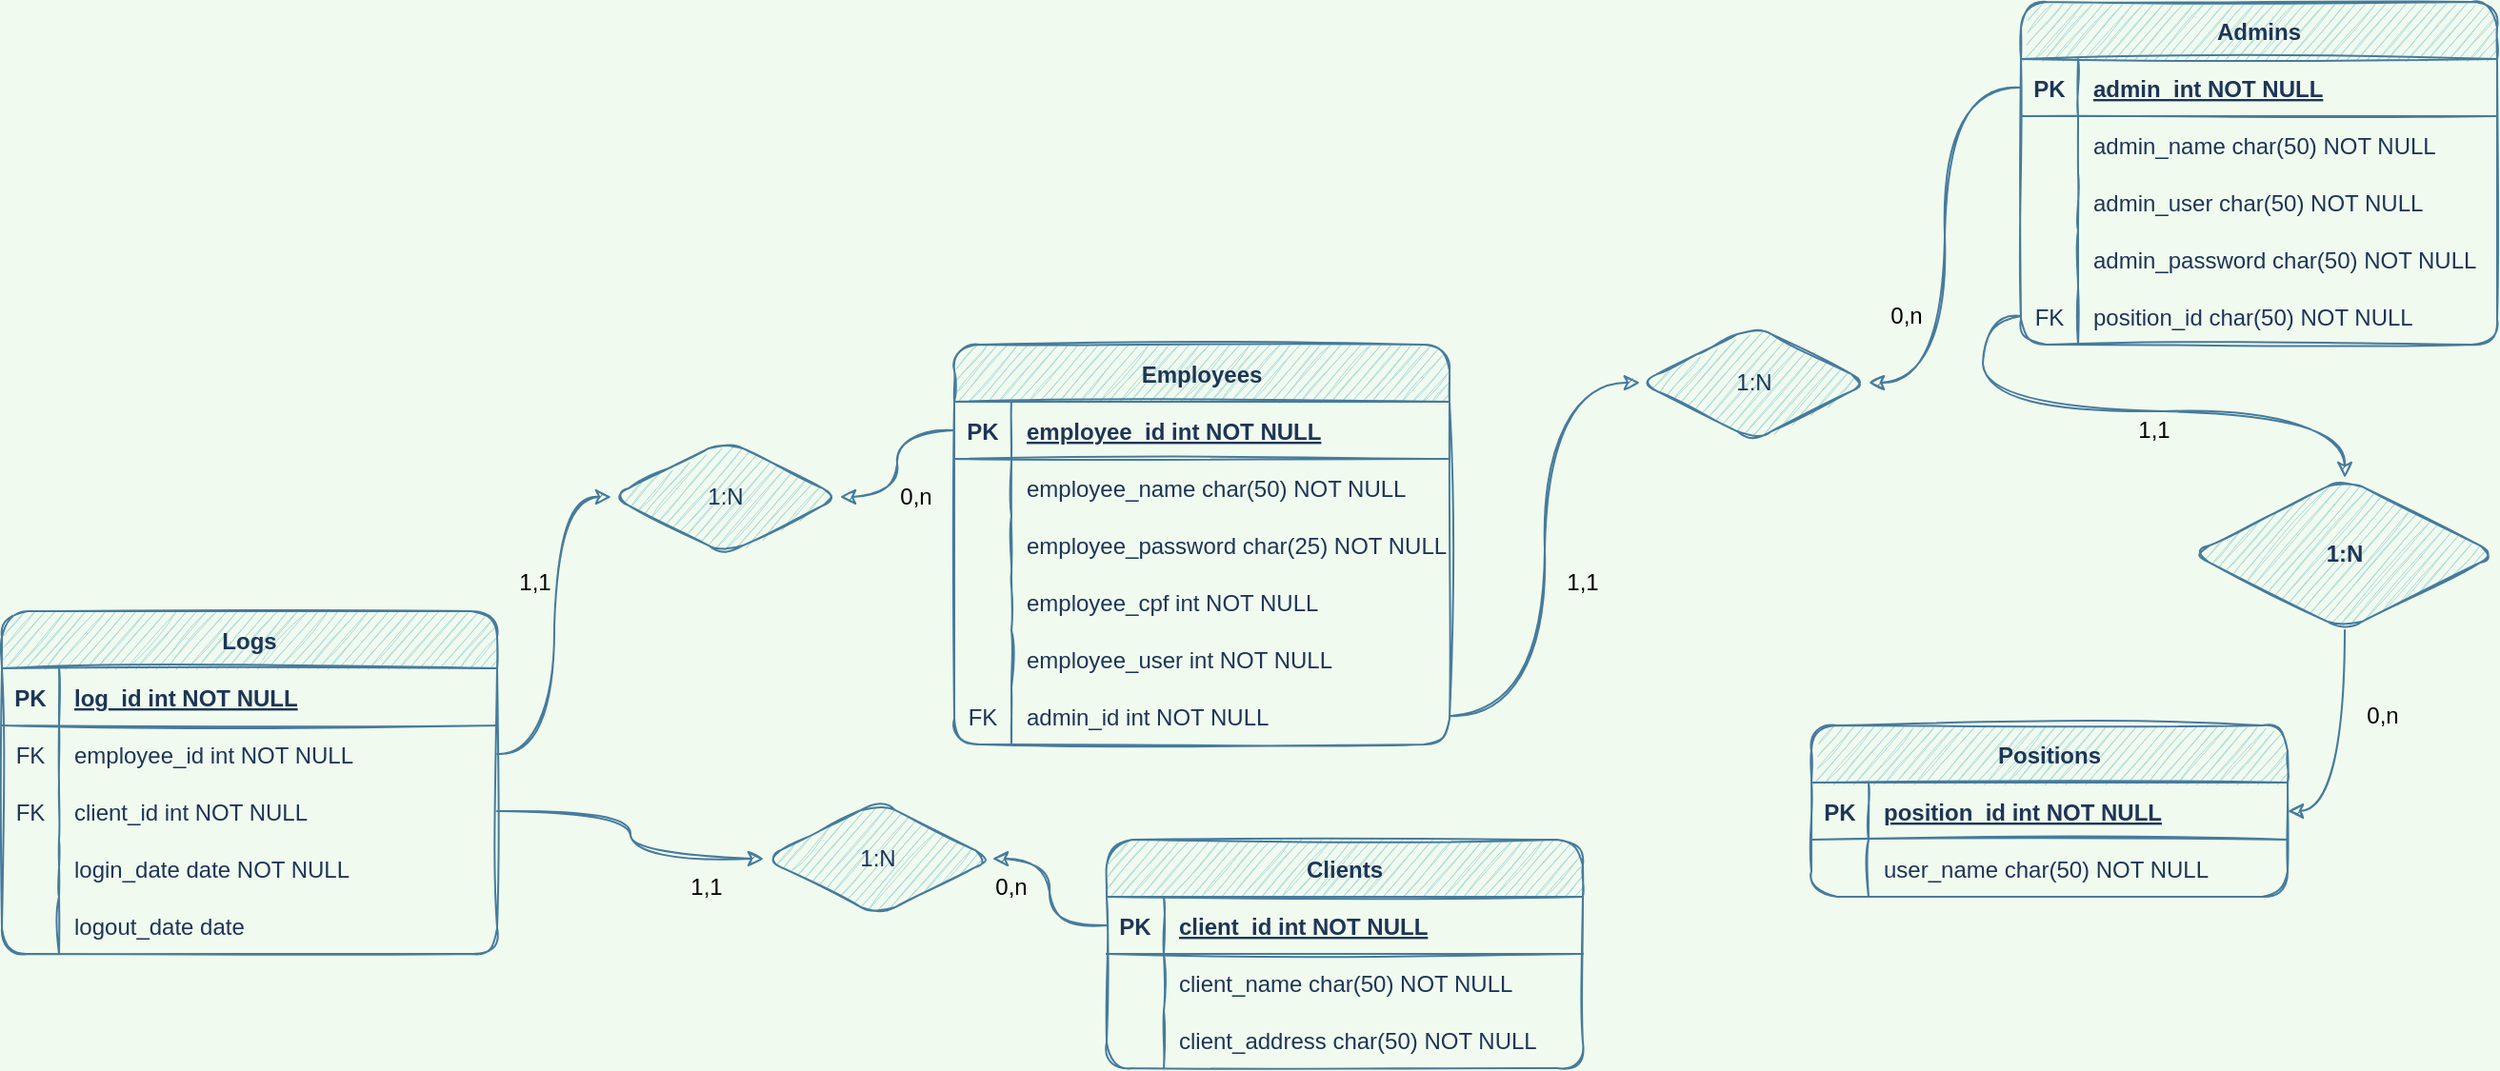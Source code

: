 <mxfile version="16.6.7" type="device"><diagram id="R2lEEEUBdFMjLlhIrx00" name="Page-1"><mxGraphModel dx="2272" dy="652" grid="1" gridSize="10" guides="1" tooltips="1" connect="1" arrows="1" fold="1" page="1" pageScale="1" pageWidth="850" pageHeight="1100" background="#F1FAEE" math="0" shadow="0" extFonts="Permanent Marker^https://fonts.googleapis.com/css?family=Permanent+Marker"><root><mxCell id="0"/><mxCell id="1" parent="0"/><mxCell id="CRIsoeaPm788Cyf2TmOQ-90" value="" style="edgeStyle=orthogonalEdgeStyle;rounded=1;sketch=1;jumpStyle=none;orthogonalLoop=1;jettySize=auto;html=1;endSize=6;targetPerimeterSpacing=0;strokeColor=#457B9D;exitX=0;exitY=0.5;exitDx=0;exitDy=0;curved=1;fontColor=#1D3557;labelBackgroundColor=#F1FAEE;" parent="1" source="CRIsoeaPm788Cyf2TmOQ-65" target="CRIsoeaPm788Cyf2TmOQ-89" edge="1"><mxGeometry relative="1" as="geometry"/></mxCell><mxCell id="C-vyLk0tnHw3VtMMgP7b-2" value="Admins" style="shape=table;startSize=30;container=1;collapsible=1;childLayout=tableLayout;fixedRows=1;rowLines=0;fontStyle=1;align=center;resizeLast=1;rounded=1;sketch=1;fillColor=#A8DADC;strokeColor=#457B9D;fontColor=#1D3557;" parent="1" vertex="1"><mxGeometry x="410" y="220" width="250" height="180" as="geometry"/></mxCell><mxCell id="C-vyLk0tnHw3VtMMgP7b-3" value="" style="shape=partialRectangle;collapsible=0;dropTarget=0;pointerEvents=0;fillColor=none;points=[[0,0.5],[1,0.5]];portConstraint=eastwest;top=0;left=0;right=0;bottom=1;rounded=1;sketch=1;strokeColor=#457B9D;fontColor=#1D3557;" parent="C-vyLk0tnHw3VtMMgP7b-2" vertex="1"><mxGeometry y="30" width="250" height="30" as="geometry"/></mxCell><mxCell id="C-vyLk0tnHw3VtMMgP7b-4" value="PK" style="shape=partialRectangle;overflow=hidden;connectable=0;fillColor=none;top=0;left=0;bottom=0;right=0;fontStyle=1;rounded=1;sketch=1;strokeColor=#457B9D;fontColor=#1D3557;" parent="C-vyLk0tnHw3VtMMgP7b-3" vertex="1"><mxGeometry width="30" height="30" as="geometry"><mxRectangle width="30" height="30" as="alternateBounds"/></mxGeometry></mxCell><mxCell id="C-vyLk0tnHw3VtMMgP7b-5" value="admin_int NOT NULL " style="shape=partialRectangle;overflow=hidden;connectable=0;fillColor=none;top=0;left=0;bottom=0;right=0;align=left;spacingLeft=6;fontStyle=5;rounded=1;sketch=1;strokeColor=#457B9D;fontColor=#1D3557;" parent="C-vyLk0tnHw3VtMMgP7b-3" vertex="1"><mxGeometry x="30" width="220" height="30" as="geometry"><mxRectangle width="220" height="30" as="alternateBounds"/></mxGeometry></mxCell><mxCell id="C-vyLk0tnHw3VtMMgP7b-6" value="" style="shape=partialRectangle;collapsible=0;dropTarget=0;pointerEvents=0;fillColor=none;points=[[0,0.5],[1,0.5]];portConstraint=eastwest;top=0;left=0;right=0;bottom=0;rounded=1;sketch=1;strokeColor=#457B9D;fontColor=#1D3557;" parent="C-vyLk0tnHw3VtMMgP7b-2" vertex="1"><mxGeometry y="60" width="250" height="30" as="geometry"/></mxCell><mxCell id="C-vyLk0tnHw3VtMMgP7b-7" value="" style="shape=partialRectangle;overflow=hidden;connectable=0;fillColor=none;top=0;left=0;bottom=0;right=0;rounded=1;sketch=1;strokeColor=#457B9D;fontColor=#1D3557;" parent="C-vyLk0tnHw3VtMMgP7b-6" vertex="1"><mxGeometry width="30" height="30" as="geometry"><mxRectangle width="30" height="30" as="alternateBounds"/></mxGeometry></mxCell><mxCell id="C-vyLk0tnHw3VtMMgP7b-8" value="admin_name char(50) NOT NULL" style="shape=partialRectangle;overflow=hidden;connectable=0;fillColor=none;top=0;left=0;bottom=0;right=0;align=left;spacingLeft=6;rounded=1;sketch=1;strokeColor=#457B9D;fontColor=#1D3557;" parent="C-vyLk0tnHw3VtMMgP7b-6" vertex="1"><mxGeometry x="30" width="220" height="30" as="geometry"><mxRectangle width="220" height="30" as="alternateBounds"/></mxGeometry></mxCell><mxCell id="CRIsoeaPm788Cyf2TmOQ-95" value="" style="shape=partialRectangle;collapsible=0;dropTarget=0;pointerEvents=0;fillColor=none;points=[[0,0.5],[1,0.5]];portConstraint=eastwest;top=0;left=0;right=0;bottom=0;rounded=1;sketch=1;strokeColor=#457B9D;fontColor=#1D3557;" parent="C-vyLk0tnHw3VtMMgP7b-2" vertex="1"><mxGeometry y="90" width="250" height="30" as="geometry"/></mxCell><mxCell id="CRIsoeaPm788Cyf2TmOQ-96" value="" style="shape=partialRectangle;overflow=hidden;connectable=0;fillColor=none;top=0;left=0;bottom=0;right=0;rounded=1;sketch=1;strokeColor=#457B9D;fontColor=#1D3557;" parent="CRIsoeaPm788Cyf2TmOQ-95" vertex="1"><mxGeometry width="30" height="30" as="geometry"><mxRectangle width="30" height="30" as="alternateBounds"/></mxGeometry></mxCell><mxCell id="CRIsoeaPm788Cyf2TmOQ-97" value="admin_user char(50) NOT NULL" style="shape=partialRectangle;overflow=hidden;connectable=0;fillColor=none;top=0;left=0;bottom=0;right=0;align=left;spacingLeft=6;rounded=1;sketch=1;strokeColor=#457B9D;fontColor=#1D3557;" parent="CRIsoeaPm788Cyf2TmOQ-95" vertex="1"><mxGeometry x="30" width="220" height="30" as="geometry"><mxRectangle width="220" height="30" as="alternateBounds"/></mxGeometry></mxCell><mxCell id="C-vyLk0tnHw3VtMMgP7b-9" value="" style="shape=partialRectangle;collapsible=0;dropTarget=0;pointerEvents=0;fillColor=none;points=[[0,0.5],[1,0.5]];portConstraint=eastwest;top=0;left=0;right=0;bottom=0;rounded=1;sketch=1;strokeColor=#457B9D;fontColor=#1D3557;" parent="C-vyLk0tnHw3VtMMgP7b-2" vertex="1"><mxGeometry y="120" width="250" height="30" as="geometry"/></mxCell><mxCell id="C-vyLk0tnHw3VtMMgP7b-10" value="" style="shape=partialRectangle;overflow=hidden;connectable=0;fillColor=none;top=0;left=0;bottom=0;right=0;rounded=1;sketch=1;strokeColor=#457B9D;fontColor=#1D3557;" parent="C-vyLk0tnHw3VtMMgP7b-9" vertex="1"><mxGeometry width="30" height="30" as="geometry"><mxRectangle width="30" height="30" as="alternateBounds"/></mxGeometry></mxCell><mxCell id="C-vyLk0tnHw3VtMMgP7b-11" value="admin_password char(50) NOT NULL" style="shape=partialRectangle;overflow=hidden;connectable=0;fillColor=none;top=0;left=0;bottom=0;right=0;align=left;spacingLeft=6;rounded=1;sketch=1;strokeColor=#457B9D;fontColor=#1D3557;" parent="C-vyLk0tnHw3VtMMgP7b-9" vertex="1"><mxGeometry x="30" width="220" height="30" as="geometry"><mxRectangle width="220" height="30" as="alternateBounds"/></mxGeometry></mxCell><mxCell id="CRIsoeaPm788Cyf2TmOQ-65" value="" style="shape=partialRectangle;collapsible=0;dropTarget=0;pointerEvents=0;fillColor=none;points=[[0,0.5],[1,0.5]];portConstraint=eastwest;top=0;left=0;right=0;bottom=0;rounded=1;sketch=1;strokeColor=#457B9D;fontColor=#1D3557;" parent="C-vyLk0tnHw3VtMMgP7b-2" vertex="1"><mxGeometry y="150" width="250" height="30" as="geometry"/></mxCell><mxCell id="CRIsoeaPm788Cyf2TmOQ-66" value="FK" style="shape=partialRectangle;overflow=hidden;connectable=0;fillColor=none;top=0;left=0;bottom=0;right=0;rounded=1;sketch=1;strokeColor=#457B9D;fontColor=#1D3557;" parent="CRIsoeaPm788Cyf2TmOQ-65" vertex="1"><mxGeometry width="30" height="30" as="geometry"><mxRectangle width="30" height="30" as="alternateBounds"/></mxGeometry></mxCell><mxCell id="CRIsoeaPm788Cyf2TmOQ-67" value="position_id char(50) NOT NULL" style="shape=partialRectangle;overflow=hidden;connectable=0;fillColor=none;top=0;left=0;bottom=0;right=0;align=left;spacingLeft=6;rounded=1;sketch=1;strokeColor=#457B9D;fontColor=#1D3557;" parent="CRIsoeaPm788Cyf2TmOQ-65" vertex="1"><mxGeometry x="30" width="220" height="30" as="geometry"><mxRectangle width="220" height="30" as="alternateBounds"/></mxGeometry></mxCell><mxCell id="C-vyLk0tnHw3VtMMgP7b-23" value="Employees" style="shape=table;startSize=30;container=1;collapsible=1;childLayout=tableLayout;fixedRows=1;rowLines=0;fontStyle=1;align=center;resizeLast=1;rounded=1;sketch=1;fillColor=#A8DADC;strokeColor=#457B9D;fontColor=#1D3557;" parent="1" vertex="1"><mxGeometry x="-150" y="400" width="260" height="210" as="geometry"/></mxCell><mxCell id="C-vyLk0tnHw3VtMMgP7b-24" value="" style="shape=partialRectangle;collapsible=0;dropTarget=0;pointerEvents=0;fillColor=none;points=[[0,0.5],[1,0.5]];portConstraint=eastwest;top=0;left=0;right=0;bottom=1;rounded=1;sketch=1;strokeColor=#457B9D;fontColor=#1D3557;" parent="C-vyLk0tnHw3VtMMgP7b-23" vertex="1"><mxGeometry y="30" width="260" height="30" as="geometry"/></mxCell><mxCell id="C-vyLk0tnHw3VtMMgP7b-25" value="PK" style="shape=partialRectangle;overflow=hidden;connectable=0;fillColor=none;top=0;left=0;bottom=0;right=0;fontStyle=1;rounded=1;sketch=1;strokeColor=#457B9D;fontColor=#1D3557;" parent="C-vyLk0tnHw3VtMMgP7b-24" vertex="1"><mxGeometry width="30" height="30" as="geometry"><mxRectangle width="30" height="30" as="alternateBounds"/></mxGeometry></mxCell><mxCell id="C-vyLk0tnHw3VtMMgP7b-26" value="employee_id int NOT NULL " style="shape=partialRectangle;overflow=hidden;connectable=0;fillColor=none;top=0;left=0;bottom=0;right=0;align=left;spacingLeft=6;fontStyle=5;rounded=1;sketch=1;strokeColor=#457B9D;fontColor=#1D3557;" parent="C-vyLk0tnHw3VtMMgP7b-24" vertex="1"><mxGeometry x="30" width="230" height="30" as="geometry"><mxRectangle width="230" height="30" as="alternateBounds"/></mxGeometry></mxCell><mxCell id="C-vyLk0tnHw3VtMMgP7b-27" value="" style="shape=partialRectangle;collapsible=0;dropTarget=0;pointerEvents=0;fillColor=none;points=[[0,0.5],[1,0.5]];portConstraint=eastwest;top=0;left=0;right=0;bottom=0;rounded=1;sketch=1;strokeColor=#457B9D;fontColor=#1D3557;" parent="C-vyLk0tnHw3VtMMgP7b-23" vertex="1"><mxGeometry y="60" width="260" height="30" as="geometry"/></mxCell><mxCell id="C-vyLk0tnHw3VtMMgP7b-28" value="" style="shape=partialRectangle;overflow=hidden;connectable=0;fillColor=none;top=0;left=0;bottom=0;right=0;rounded=1;sketch=1;strokeColor=#457B9D;fontColor=#1D3557;" parent="C-vyLk0tnHw3VtMMgP7b-27" vertex="1"><mxGeometry width="30" height="30" as="geometry"><mxRectangle width="30" height="30" as="alternateBounds"/></mxGeometry></mxCell><mxCell id="C-vyLk0tnHw3VtMMgP7b-29" value="employee_name char(50) NOT NULL" style="shape=partialRectangle;overflow=hidden;connectable=0;fillColor=none;top=0;left=0;bottom=0;right=0;align=left;spacingLeft=6;rounded=1;sketch=1;strokeColor=#457B9D;fontColor=#1D3557;" parent="C-vyLk0tnHw3VtMMgP7b-27" vertex="1"><mxGeometry x="30" width="230" height="30" as="geometry"><mxRectangle width="230" height="30" as="alternateBounds"/></mxGeometry></mxCell><mxCell id="CRIsoeaPm788Cyf2TmOQ-42" value="" style="shape=partialRectangle;collapsible=0;dropTarget=0;pointerEvents=0;fillColor=none;points=[[0,0.5],[1,0.5]];portConstraint=eastwest;top=0;left=0;right=0;bottom=0;rounded=1;sketch=1;strokeColor=#457B9D;fontColor=#1D3557;" parent="C-vyLk0tnHw3VtMMgP7b-23" vertex="1"><mxGeometry y="90" width="260" height="30" as="geometry"/></mxCell><mxCell id="CRIsoeaPm788Cyf2TmOQ-43" value="" style="shape=partialRectangle;overflow=hidden;connectable=0;fillColor=none;top=0;left=0;bottom=0;right=0;rounded=1;sketch=1;strokeColor=#457B9D;fontColor=#1D3557;" parent="CRIsoeaPm788Cyf2TmOQ-42" vertex="1"><mxGeometry width="30" height="30" as="geometry"><mxRectangle width="30" height="30" as="alternateBounds"/></mxGeometry></mxCell><mxCell id="CRIsoeaPm788Cyf2TmOQ-44" value="employee_password char(25) NOT NULL" style="shape=partialRectangle;overflow=hidden;connectable=0;fillColor=none;top=0;left=0;bottom=0;right=0;align=left;spacingLeft=6;rounded=1;sketch=1;strokeColor=#457B9D;fontColor=#1D3557;" parent="CRIsoeaPm788Cyf2TmOQ-42" vertex="1"><mxGeometry x="30" width="230" height="30" as="geometry"><mxRectangle width="230" height="30" as="alternateBounds"/></mxGeometry></mxCell><mxCell id="CRIsoeaPm788Cyf2TmOQ-62" value="" style="shape=partialRectangle;collapsible=0;dropTarget=0;pointerEvents=0;fillColor=none;points=[[0,0.5],[1,0.5]];portConstraint=eastwest;top=0;left=0;right=0;bottom=0;rounded=1;sketch=1;strokeColor=#457B9D;fontColor=#1D3557;" parent="C-vyLk0tnHw3VtMMgP7b-23" vertex="1"><mxGeometry y="120" width="260" height="30" as="geometry"/></mxCell><mxCell id="CRIsoeaPm788Cyf2TmOQ-63" value="" style="shape=partialRectangle;overflow=hidden;connectable=0;fillColor=none;top=0;left=0;bottom=0;right=0;rounded=1;sketch=1;strokeColor=#457B9D;fontColor=#1D3557;" parent="CRIsoeaPm788Cyf2TmOQ-62" vertex="1"><mxGeometry width="30" height="30" as="geometry"><mxRectangle width="30" height="30" as="alternateBounds"/></mxGeometry></mxCell><mxCell id="CRIsoeaPm788Cyf2TmOQ-64" value="employee_cpf int NOT NULL" style="shape=partialRectangle;overflow=hidden;connectable=0;fillColor=none;top=0;left=0;bottom=0;right=0;align=left;spacingLeft=6;rounded=1;sketch=1;strokeColor=#457B9D;fontColor=#1D3557;" parent="CRIsoeaPm788Cyf2TmOQ-62" vertex="1"><mxGeometry x="30" width="230" height="30" as="geometry"><mxRectangle width="230" height="30" as="alternateBounds"/></mxGeometry></mxCell><mxCell id="CRIsoeaPm788Cyf2TmOQ-92" value="" style="shape=partialRectangle;collapsible=0;dropTarget=0;pointerEvents=0;fillColor=none;points=[[0,0.5],[1,0.5]];portConstraint=eastwest;top=0;left=0;right=0;bottom=0;rounded=1;sketch=1;strokeColor=#457B9D;fontColor=#1D3557;" parent="C-vyLk0tnHw3VtMMgP7b-23" vertex="1"><mxGeometry y="150" width="260" height="30" as="geometry"/></mxCell><mxCell id="CRIsoeaPm788Cyf2TmOQ-93" value="" style="shape=partialRectangle;overflow=hidden;connectable=0;fillColor=none;top=0;left=0;bottom=0;right=0;rounded=1;sketch=1;strokeColor=#457B9D;fontColor=#1D3557;" parent="CRIsoeaPm788Cyf2TmOQ-92" vertex="1"><mxGeometry width="30" height="30" as="geometry"><mxRectangle width="30" height="30" as="alternateBounds"/></mxGeometry></mxCell><mxCell id="CRIsoeaPm788Cyf2TmOQ-94" value="employee_user int NOT NULL" style="shape=partialRectangle;overflow=hidden;connectable=0;fillColor=none;top=0;left=0;bottom=0;right=0;align=left;spacingLeft=6;rounded=1;sketch=1;strokeColor=#457B9D;fontColor=#1D3557;" parent="CRIsoeaPm788Cyf2TmOQ-92" vertex="1"><mxGeometry x="30" width="230" height="30" as="geometry"><mxRectangle width="230" height="30" as="alternateBounds"/></mxGeometry></mxCell><mxCell id="CRIsoeaPm788Cyf2TmOQ-55" value="" style="shape=partialRectangle;collapsible=0;dropTarget=0;pointerEvents=0;fillColor=none;points=[[0,0.5],[1,0.5]];portConstraint=eastwest;top=0;left=0;right=0;bottom=0;rounded=1;sketch=1;strokeColor=#457B9D;fontColor=#1D3557;" parent="C-vyLk0tnHw3VtMMgP7b-23" vertex="1"><mxGeometry y="180" width="260" height="30" as="geometry"/></mxCell><mxCell id="CRIsoeaPm788Cyf2TmOQ-56" value="FK" style="shape=partialRectangle;overflow=hidden;connectable=0;fillColor=none;top=0;left=0;bottom=0;right=0;rounded=1;sketch=1;strokeColor=#457B9D;fontColor=#1D3557;" parent="CRIsoeaPm788Cyf2TmOQ-55" vertex="1"><mxGeometry width="30" height="30" as="geometry"><mxRectangle width="30" height="30" as="alternateBounds"/></mxGeometry></mxCell><mxCell id="CRIsoeaPm788Cyf2TmOQ-57" value="admin_id int NOT NULL" style="shape=partialRectangle;overflow=hidden;connectable=0;fillColor=none;top=0;left=0;bottom=0;right=0;align=left;spacingLeft=6;rounded=1;sketch=1;strokeColor=#457B9D;fontColor=#1D3557;" parent="CRIsoeaPm788Cyf2TmOQ-55" vertex="1"><mxGeometry x="30" width="230" height="30" as="geometry"><mxRectangle width="230" height="30" as="alternateBounds"/></mxGeometry></mxCell><mxCell id="CRIsoeaPm788Cyf2TmOQ-2" value="Clients" style="shape=table;startSize=30;container=1;collapsible=1;childLayout=tableLayout;fixedRows=1;rowLines=0;fontStyle=1;align=center;resizeLast=1;rounded=1;sketch=1;fillColor=#A8DADC;strokeColor=#457B9D;fontColor=#1D3557;" parent="1" vertex="1"><mxGeometry x="-70" y="660" width="250" height="120" as="geometry"/></mxCell><mxCell id="CRIsoeaPm788Cyf2TmOQ-3" value="" style="shape=partialRectangle;collapsible=0;dropTarget=0;pointerEvents=0;fillColor=none;points=[[0,0.5],[1,0.5]];portConstraint=eastwest;top=0;left=0;right=0;bottom=1;rounded=1;sketch=1;strokeColor=#457B9D;fontColor=#1D3557;" parent="CRIsoeaPm788Cyf2TmOQ-2" vertex="1"><mxGeometry y="30" width="250" height="30" as="geometry"/></mxCell><mxCell id="CRIsoeaPm788Cyf2TmOQ-4" value="PK" style="shape=partialRectangle;overflow=hidden;connectable=0;fillColor=none;top=0;left=0;bottom=0;right=0;fontStyle=1;rounded=1;sketch=1;strokeColor=#457B9D;fontColor=#1D3557;" parent="CRIsoeaPm788Cyf2TmOQ-3" vertex="1"><mxGeometry width="30" height="30" as="geometry"><mxRectangle width="30" height="30" as="alternateBounds"/></mxGeometry></mxCell><mxCell id="CRIsoeaPm788Cyf2TmOQ-5" value="client_id int NOT NULL " style="shape=partialRectangle;overflow=hidden;connectable=0;fillColor=none;top=0;left=0;bottom=0;right=0;align=left;spacingLeft=6;fontStyle=5;rounded=1;sketch=1;strokeColor=#457B9D;fontColor=#1D3557;" parent="CRIsoeaPm788Cyf2TmOQ-3" vertex="1"><mxGeometry x="30" width="220" height="30" as="geometry"><mxRectangle width="220" height="30" as="alternateBounds"/></mxGeometry></mxCell><mxCell id="CRIsoeaPm788Cyf2TmOQ-6" value="" style="shape=partialRectangle;collapsible=0;dropTarget=0;pointerEvents=0;fillColor=none;points=[[0,0.5],[1,0.5]];portConstraint=eastwest;top=0;left=0;right=0;bottom=0;rounded=1;sketch=1;strokeColor=#457B9D;fontColor=#1D3557;" parent="CRIsoeaPm788Cyf2TmOQ-2" vertex="1"><mxGeometry y="60" width="250" height="30" as="geometry"/></mxCell><mxCell id="CRIsoeaPm788Cyf2TmOQ-7" value="" style="shape=partialRectangle;overflow=hidden;connectable=0;fillColor=none;top=0;left=0;bottom=0;right=0;rounded=1;sketch=1;strokeColor=#457B9D;fontColor=#1D3557;" parent="CRIsoeaPm788Cyf2TmOQ-6" vertex="1"><mxGeometry width="30" height="30" as="geometry"><mxRectangle width="30" height="30" as="alternateBounds"/></mxGeometry></mxCell><mxCell id="CRIsoeaPm788Cyf2TmOQ-8" value="client_name char(50) NOT NULL" style="shape=partialRectangle;overflow=hidden;connectable=0;fillColor=none;top=0;left=0;bottom=0;right=0;align=left;spacingLeft=6;rounded=1;sketch=1;strokeColor=#457B9D;fontColor=#1D3557;" parent="CRIsoeaPm788Cyf2TmOQ-6" vertex="1"><mxGeometry x="30" width="220" height="30" as="geometry"><mxRectangle width="220" height="30" as="alternateBounds"/></mxGeometry></mxCell><mxCell id="CRIsoeaPm788Cyf2TmOQ-51" value="" style="shape=partialRectangle;collapsible=0;dropTarget=0;pointerEvents=0;fillColor=none;points=[[0,0.5],[1,0.5]];portConstraint=eastwest;top=0;left=0;right=0;bottom=0;rounded=1;sketch=1;strokeColor=#457B9D;fontColor=#1D3557;" parent="CRIsoeaPm788Cyf2TmOQ-2" vertex="1"><mxGeometry y="90" width="250" height="30" as="geometry"/></mxCell><mxCell id="CRIsoeaPm788Cyf2TmOQ-52" value="" style="shape=partialRectangle;overflow=hidden;connectable=0;fillColor=none;top=0;left=0;bottom=0;right=0;rounded=1;sketch=1;strokeColor=#457B9D;fontColor=#1D3557;" parent="CRIsoeaPm788Cyf2TmOQ-51" vertex="1"><mxGeometry width="30" height="30" as="geometry"><mxRectangle width="30" height="30" as="alternateBounds"/></mxGeometry></mxCell><mxCell id="CRIsoeaPm788Cyf2TmOQ-53" value="client_address char(50) NOT NULL" style="shape=partialRectangle;overflow=hidden;connectable=0;fillColor=none;top=0;left=0;bottom=0;right=0;align=left;spacingLeft=6;rounded=1;sketch=1;strokeColor=#457B9D;fontColor=#1D3557;" parent="CRIsoeaPm788Cyf2TmOQ-51" vertex="1"><mxGeometry x="30" width="220" height="30" as="geometry"><mxRectangle width="220" height="30" as="alternateBounds"/></mxGeometry></mxCell><mxCell id="CRIsoeaPm788Cyf2TmOQ-35" value="1:N" style="shape=rhombus;perimeter=rhombusPerimeter;whiteSpace=wrap;html=1;align=center;shadow=0;strokeColor=#457B9D;rounded=1;sketch=1;fillColor=#A8DADC;fontColor=#1D3557;" parent="1" vertex="1"><mxGeometry x="-330" y="450" width="120" height="60" as="geometry"/></mxCell><mxCell id="CRIsoeaPm788Cyf2TmOQ-37" value="1:N" style="shape=rhombus;perimeter=rhombusPerimeter;whiteSpace=wrap;html=1;align=center;shadow=0;strokeColor=#457B9D;rounded=1;sketch=1;fillColor=#A8DADC;fontColor=#1D3557;" parent="1" vertex="1"><mxGeometry x="-250" y="640" width="120" height="60" as="geometry"/></mxCell><mxCell id="CRIsoeaPm788Cyf2TmOQ-73" value="1:N" style="shape=rhombus;perimeter=rhombusPerimeter;whiteSpace=wrap;html=1;align=center;shadow=0;strokeColor=#457B9D;rounded=1;sketch=1;fillColor=#A8DADC;fontColor=#1D3557;" parent="1" vertex="1"><mxGeometry x="210" y="390" width="120" height="60" as="geometry"/></mxCell><mxCell id="CRIsoeaPm788Cyf2TmOQ-75" value="Positions" style="shape=table;startSize=30;container=1;collapsible=1;childLayout=tableLayout;fixedRows=1;rowLines=0;fontStyle=1;align=center;resizeLast=1;rounded=1;sketch=1;fillColor=#A8DADC;strokeColor=#457B9D;fontColor=#1D3557;" parent="1" vertex="1"><mxGeometry x="300" y="600" width="250" height="90" as="geometry"/></mxCell><mxCell id="CRIsoeaPm788Cyf2TmOQ-76" value="" style="shape=partialRectangle;collapsible=0;dropTarget=0;pointerEvents=0;fillColor=none;points=[[0,0.5],[1,0.5]];portConstraint=eastwest;top=0;left=0;right=0;bottom=1;rounded=1;sketch=1;strokeColor=#457B9D;fontColor=#1D3557;" parent="CRIsoeaPm788Cyf2TmOQ-75" vertex="1"><mxGeometry y="30" width="250" height="30" as="geometry"/></mxCell><mxCell id="CRIsoeaPm788Cyf2TmOQ-77" value="PK" style="shape=partialRectangle;overflow=hidden;connectable=0;fillColor=none;top=0;left=0;bottom=0;right=0;fontStyle=1;rounded=1;sketch=1;strokeColor=#457B9D;fontColor=#1D3557;" parent="CRIsoeaPm788Cyf2TmOQ-76" vertex="1"><mxGeometry width="30" height="30" as="geometry"><mxRectangle width="30" height="30" as="alternateBounds"/></mxGeometry></mxCell><mxCell id="CRIsoeaPm788Cyf2TmOQ-78" value="position_id int NOT NULL " style="shape=partialRectangle;overflow=hidden;connectable=0;fillColor=none;top=0;left=0;bottom=0;right=0;align=left;spacingLeft=6;fontStyle=5;rounded=1;sketch=1;strokeColor=#457B9D;fontColor=#1D3557;" parent="CRIsoeaPm788Cyf2TmOQ-76" vertex="1"><mxGeometry x="30" width="220" height="30" as="geometry"><mxRectangle width="220" height="30" as="alternateBounds"/></mxGeometry></mxCell><mxCell id="CRIsoeaPm788Cyf2TmOQ-79" value="" style="shape=partialRectangle;collapsible=0;dropTarget=0;pointerEvents=0;fillColor=none;points=[[0,0.5],[1,0.5]];portConstraint=eastwest;top=0;left=0;right=0;bottom=0;rounded=1;sketch=1;strokeColor=#457B9D;fontColor=#1D3557;" parent="CRIsoeaPm788Cyf2TmOQ-75" vertex="1"><mxGeometry y="60" width="250" height="30" as="geometry"/></mxCell><mxCell id="CRIsoeaPm788Cyf2TmOQ-80" value="" style="shape=partialRectangle;overflow=hidden;connectable=0;fillColor=none;top=0;left=0;bottom=0;right=0;rounded=1;sketch=1;strokeColor=#457B9D;fontColor=#1D3557;" parent="CRIsoeaPm788Cyf2TmOQ-79" vertex="1"><mxGeometry width="30" height="30" as="geometry"><mxRectangle width="30" height="30" as="alternateBounds"/></mxGeometry></mxCell><mxCell id="CRIsoeaPm788Cyf2TmOQ-81" value="user_name char(50) NOT NULL" style="shape=partialRectangle;overflow=hidden;connectable=0;fillColor=none;top=0;left=0;bottom=0;right=0;align=left;spacingLeft=6;rounded=1;sketch=1;strokeColor=#457B9D;fontColor=#1D3557;" parent="CRIsoeaPm788Cyf2TmOQ-79" vertex="1"><mxGeometry x="30" width="220" height="30" as="geometry"><mxRectangle width="220" height="30" as="alternateBounds"/></mxGeometry></mxCell><mxCell id="CRIsoeaPm788Cyf2TmOQ-89" value="1:N" style="rhombus;whiteSpace=wrap;html=1;startSize=30;fontStyle=1;rounded=1;sketch=1;fillColor=#A8DADC;strokeColor=#457B9D;fontColor=#1D3557;" parent="1" vertex="1"><mxGeometry x="500" y="470" width="160" height="80" as="geometry"/></mxCell><mxCell id="CRIsoeaPm788Cyf2TmOQ-91" value="" style="edgeStyle=orthogonalEdgeStyle;rounded=1;sketch=1;jumpStyle=none;orthogonalLoop=1;jettySize=auto;html=1;endSize=6;targetPerimeterSpacing=0;strokeColor=#457B9D;exitX=0.5;exitY=1;exitDx=0;exitDy=0;entryX=1;entryY=0.5;entryDx=0;entryDy=0;curved=1;fontColor=#1D3557;labelBackgroundColor=#F1FAEE;" parent="1" source="CRIsoeaPm788Cyf2TmOQ-89" target="CRIsoeaPm788Cyf2TmOQ-76" edge="1"><mxGeometry relative="1" as="geometry"><mxPoint x="575.059" y="650" as="sourcePoint"/><mxPoint x="640" y="750" as="targetPoint"/></mxGeometry></mxCell><mxCell id="ZPuTRuE9zy1D4dM8rrTx-1" value="" style="edgeStyle=orthogonalEdgeStyle;rounded=1;sketch=1;jumpStyle=none;orthogonalLoop=1;jettySize=auto;html=1;endSize=6;targetPerimeterSpacing=0;strokeColor=#457B9D;exitX=0;exitY=0.5;exitDx=0;exitDy=0;curved=1;fontColor=#1D3557;labelBackgroundColor=#F1FAEE;entryX=1;entryY=0.5;entryDx=0;entryDy=0;" parent="1" source="C-vyLk0tnHw3VtMMgP7b-3" target="CRIsoeaPm788Cyf2TmOQ-73" edge="1"><mxGeometry relative="1" as="geometry"><mxPoint x="110" y="250" as="sourcePoint"/><mxPoint x="280" y="335" as="targetPoint"/></mxGeometry></mxCell><mxCell id="ZPuTRuE9zy1D4dM8rrTx-2" value="" style="edgeStyle=orthogonalEdgeStyle;rounded=1;sketch=1;jumpStyle=none;orthogonalLoop=1;jettySize=auto;html=1;endSize=6;targetPerimeterSpacing=0;strokeColor=#457B9D;exitX=1;exitY=0.5;exitDx=0;exitDy=0;curved=1;fontColor=#1D3557;labelBackgroundColor=#F1FAEE;entryX=0;entryY=0.5;entryDx=0;entryDy=0;" parent="1" source="CRIsoeaPm788Cyf2TmOQ-55" target="CRIsoeaPm788Cyf2TmOQ-73" edge="1"><mxGeometry relative="1" as="geometry"><mxPoint x="-230" y="220" as="sourcePoint"/><mxPoint x="190" y="440" as="targetPoint"/></mxGeometry></mxCell><mxCell id="ZPuTRuE9zy1D4dM8rrTx-3" value="1,1" style="text;html=1;strokeColor=none;fillColor=none;align=center;verticalAlign=middle;whiteSpace=wrap;rounded=0;" parent="1" vertex="1"><mxGeometry x="-400" y="510" width="60" height="30" as="geometry"/></mxCell><mxCell id="ZPuTRuE9zy1D4dM8rrTx-5" value="0,n" style="text;html=1;strokeColor=none;fillColor=none;align=center;verticalAlign=middle;whiteSpace=wrap;rounded=0;rotation=0;" parent="1" vertex="1"><mxGeometry x="-200" y="465" width="60" height="30" as="geometry"/></mxCell><mxCell id="ZPuTRuE9zy1D4dM8rrTx-6" value="1,1" style="text;html=1;strokeColor=none;fillColor=none;align=center;verticalAlign=middle;whiteSpace=wrap;rounded=0;" parent="1" vertex="1"><mxGeometry x="-310" y="670" width="60" height="30" as="geometry"/></mxCell><mxCell id="ZPuTRuE9zy1D4dM8rrTx-7" value="0,n" style="text;html=1;strokeColor=none;fillColor=none;align=center;verticalAlign=middle;whiteSpace=wrap;rounded=0;" parent="1" vertex="1"><mxGeometry x="-150" y="670" width="60" height="30" as="geometry"/></mxCell><mxCell id="ZPuTRuE9zy1D4dM8rrTx-8" value="1,1" style="text;html=1;strokeColor=none;fillColor=none;align=center;verticalAlign=middle;whiteSpace=wrap;rounded=0;" parent="1" vertex="1"><mxGeometry x="150" y="510" width="60" height="30" as="geometry"/></mxCell><mxCell id="ZPuTRuE9zy1D4dM8rrTx-9" value="0,n" style="text;html=1;strokeColor=none;fillColor=none;align=center;verticalAlign=middle;whiteSpace=wrap;rounded=0;" parent="1" vertex="1"><mxGeometry x="320" y="370" width="60" height="30" as="geometry"/></mxCell><mxCell id="ZPuTRuE9zy1D4dM8rrTx-10" value="1,1" style="text;html=1;strokeColor=none;fillColor=none;align=center;verticalAlign=middle;whiteSpace=wrap;rounded=0;" parent="1" vertex="1"><mxGeometry x="450" y="430" width="60" height="30" as="geometry"/></mxCell><mxCell id="ZPuTRuE9zy1D4dM8rrTx-11" value="0,n" style="text;html=1;strokeColor=none;fillColor=none;align=center;verticalAlign=middle;whiteSpace=wrap;rounded=0;" parent="1" vertex="1"><mxGeometry x="570" y="580" width="60" height="30" as="geometry"/></mxCell><mxCell id="-E1fyEVvudLfWsq4Qym8-1" value="" style="edgeStyle=orthogonalEdgeStyle;rounded=1;sketch=1;jumpStyle=none;orthogonalLoop=1;jettySize=auto;html=1;endSize=6;targetPerimeterSpacing=0;strokeColor=#457B9D;exitX=0;exitY=0.5;exitDx=0;exitDy=0;curved=1;fontColor=#1D3557;labelBackgroundColor=#F1FAEE;entryX=1;entryY=0.5;entryDx=0;entryDy=0;" edge="1" parent="1" source="CRIsoeaPm788Cyf2TmOQ-3" target="CRIsoeaPm788Cyf2TmOQ-37"><mxGeometry relative="1" as="geometry"><mxPoint x="-320" y="895" as="sourcePoint"/><mxPoint x="-220" y="720" as="targetPoint"/></mxGeometry></mxCell><mxCell id="-E1fyEVvudLfWsq4Qym8-2" value="" style="edgeStyle=orthogonalEdgeStyle;rounded=1;sketch=1;jumpStyle=none;orthogonalLoop=1;jettySize=auto;html=1;endSize=6;targetPerimeterSpacing=0;strokeColor=#457B9D;curved=1;fontColor=#1D3557;labelBackgroundColor=#F1FAEE;exitX=1;exitY=0.5;exitDx=0;exitDy=0;" edge="1" parent="1" source="-E1fyEVvudLfWsq4Qym8-12" target="CRIsoeaPm788Cyf2TmOQ-37"><mxGeometry relative="1" as="geometry"><mxPoint x="-340" y="645" as="sourcePoint"/><mxPoint x="-320" y="770" as="targetPoint"/></mxGeometry></mxCell><mxCell id="-E1fyEVvudLfWsq4Qym8-3" value="" style="edgeStyle=orthogonalEdgeStyle;rounded=1;sketch=1;jumpStyle=none;orthogonalLoop=1;jettySize=auto;html=1;endSize=6;targetPerimeterSpacing=0;strokeColor=#457B9D;curved=1;fontColor=#1D3557;labelBackgroundColor=#F1FAEE;entryX=0;entryY=0.5;entryDx=0;entryDy=0;exitX=1;exitY=0.5;exitDx=0;exitDy=0;" edge="1" parent="1" source="-E1fyEVvudLfWsq4Qym8-9" target="CRIsoeaPm788Cyf2TmOQ-35"><mxGeometry relative="1" as="geometry"><mxPoint x="-340" y="615" as="sourcePoint"/><mxPoint x="-460" y="432.5" as="targetPoint"/></mxGeometry></mxCell><mxCell id="-E1fyEVvudLfWsq4Qym8-4" value="" style="edgeStyle=orthogonalEdgeStyle;rounded=1;sketch=1;jumpStyle=none;orthogonalLoop=1;jettySize=auto;html=1;endSize=6;targetPerimeterSpacing=0;strokeColor=#457B9D;curved=1;fontColor=#1D3557;labelBackgroundColor=#F1FAEE;exitX=0;exitY=0.5;exitDx=0;exitDy=0;" edge="1" parent="1" source="C-vyLk0tnHw3VtMMgP7b-24" target="CRIsoeaPm788Cyf2TmOQ-35"><mxGeometry relative="1" as="geometry"><mxPoint x="-370" y="390" as="sourcePoint"/><mxPoint x="-360" y="255" as="targetPoint"/></mxGeometry></mxCell><mxCell id="-E1fyEVvudLfWsq4Qym8-5" value="Logs" style="shape=table;startSize=30;container=1;collapsible=1;childLayout=tableLayout;fixedRows=1;rowLines=0;fontStyle=1;align=center;resizeLast=1;rounded=1;sketch=1;fillColor=#A8DADC;strokeColor=#457B9D;fontColor=#1D3557;" vertex="1" parent="1"><mxGeometry x="-650" y="540" width="260" height="180" as="geometry"/></mxCell><mxCell id="-E1fyEVvudLfWsq4Qym8-6" value="" style="shape=partialRectangle;collapsible=0;dropTarget=0;pointerEvents=0;fillColor=none;points=[[0,0.5],[1,0.5]];portConstraint=eastwest;top=0;left=0;right=0;bottom=1;rounded=1;sketch=1;strokeColor=#457B9D;fontColor=#1D3557;" vertex="1" parent="-E1fyEVvudLfWsq4Qym8-5"><mxGeometry y="30" width="260" height="30" as="geometry"/></mxCell><mxCell id="-E1fyEVvudLfWsq4Qym8-7" value="PK" style="shape=partialRectangle;overflow=hidden;connectable=0;fillColor=none;top=0;left=0;bottom=0;right=0;fontStyle=1;rounded=1;sketch=1;strokeColor=#457B9D;fontColor=#1D3557;" vertex="1" parent="-E1fyEVvudLfWsq4Qym8-6"><mxGeometry width="30" height="30" as="geometry"><mxRectangle width="30" height="30" as="alternateBounds"/></mxGeometry></mxCell><mxCell id="-E1fyEVvudLfWsq4Qym8-8" value="log_id int NOT NULL " style="shape=partialRectangle;overflow=hidden;connectable=0;fillColor=none;top=0;left=0;bottom=0;right=0;align=left;spacingLeft=6;fontStyle=5;rounded=1;sketch=1;strokeColor=#457B9D;fontColor=#1D3557;" vertex="1" parent="-E1fyEVvudLfWsq4Qym8-6"><mxGeometry x="30" width="230" height="30" as="geometry"><mxRectangle width="230" height="30" as="alternateBounds"/></mxGeometry></mxCell><mxCell id="-E1fyEVvudLfWsq4Qym8-9" value="" style="shape=partialRectangle;collapsible=0;dropTarget=0;pointerEvents=0;fillColor=none;points=[[0,0.5],[1,0.5]];portConstraint=eastwest;top=0;left=0;right=0;bottom=0;rounded=1;sketch=1;strokeColor=#457B9D;fontColor=#1D3557;" vertex="1" parent="-E1fyEVvudLfWsq4Qym8-5"><mxGeometry y="60" width="260" height="30" as="geometry"/></mxCell><mxCell id="-E1fyEVvudLfWsq4Qym8-10" value="FK" style="shape=partialRectangle;overflow=hidden;connectable=0;fillColor=none;top=0;left=0;bottom=0;right=0;rounded=1;sketch=1;strokeColor=#457B9D;fontColor=#1D3557;" vertex="1" parent="-E1fyEVvudLfWsq4Qym8-9"><mxGeometry width="30" height="30" as="geometry"><mxRectangle width="30" height="30" as="alternateBounds"/></mxGeometry></mxCell><mxCell id="-E1fyEVvudLfWsq4Qym8-11" value="employee_id int NOT NULL" style="shape=partialRectangle;overflow=hidden;connectable=0;fillColor=none;top=0;left=0;bottom=0;right=0;align=left;spacingLeft=6;rounded=1;sketch=1;strokeColor=#457B9D;fontColor=#1D3557;" vertex="1" parent="-E1fyEVvudLfWsq4Qym8-9"><mxGeometry x="30" width="230" height="30" as="geometry"><mxRectangle width="230" height="30" as="alternateBounds"/></mxGeometry></mxCell><mxCell id="-E1fyEVvudLfWsq4Qym8-12" value="" style="shape=partialRectangle;collapsible=0;dropTarget=0;pointerEvents=0;fillColor=none;points=[[0,0.5],[1,0.5]];portConstraint=eastwest;top=0;left=0;right=0;bottom=0;rounded=1;sketch=1;strokeColor=#457B9D;fontColor=#1D3557;" vertex="1" parent="-E1fyEVvudLfWsq4Qym8-5"><mxGeometry y="90" width="260" height="30" as="geometry"/></mxCell><mxCell id="-E1fyEVvudLfWsq4Qym8-13" value="FK" style="shape=partialRectangle;overflow=hidden;connectable=0;fillColor=none;top=0;left=0;bottom=0;right=0;rounded=1;sketch=1;strokeColor=#457B9D;fontColor=#1D3557;" vertex="1" parent="-E1fyEVvudLfWsq4Qym8-12"><mxGeometry width="30" height="30" as="geometry"><mxRectangle width="30" height="30" as="alternateBounds"/></mxGeometry></mxCell><mxCell id="-E1fyEVvudLfWsq4Qym8-14" value="client_id int NOT NULL" style="shape=partialRectangle;overflow=hidden;connectable=0;fillColor=none;top=0;left=0;bottom=0;right=0;align=left;spacingLeft=6;rounded=1;sketch=1;strokeColor=#457B9D;fontColor=#1D3557;" vertex="1" parent="-E1fyEVvudLfWsq4Qym8-12"><mxGeometry x="30" width="230" height="30" as="geometry"><mxRectangle width="230" height="30" as="alternateBounds"/></mxGeometry></mxCell><mxCell id="-E1fyEVvudLfWsq4Qym8-15" value="" style="shape=partialRectangle;collapsible=0;dropTarget=0;pointerEvents=0;fillColor=none;points=[[0,0.5],[1,0.5]];portConstraint=eastwest;top=0;left=0;right=0;bottom=0;rounded=1;sketch=1;strokeColor=#457B9D;fontColor=#1D3557;" vertex="1" parent="-E1fyEVvudLfWsq4Qym8-5"><mxGeometry y="120" width="260" height="30" as="geometry"/></mxCell><mxCell id="-E1fyEVvudLfWsq4Qym8-16" value="" style="shape=partialRectangle;overflow=hidden;connectable=0;fillColor=none;top=0;left=0;bottom=0;right=0;rounded=1;sketch=1;strokeColor=#457B9D;fontColor=#1D3557;" vertex="1" parent="-E1fyEVvudLfWsq4Qym8-15"><mxGeometry width="30" height="30" as="geometry"><mxRectangle width="30" height="30" as="alternateBounds"/></mxGeometry></mxCell><mxCell id="-E1fyEVvudLfWsq4Qym8-17" value="login_date date NOT NULL" style="shape=partialRectangle;overflow=hidden;connectable=0;fillColor=none;top=0;left=0;bottom=0;right=0;align=left;spacingLeft=6;rounded=1;sketch=1;strokeColor=#457B9D;fontColor=#1D3557;" vertex="1" parent="-E1fyEVvudLfWsq4Qym8-15"><mxGeometry x="30" width="230" height="30" as="geometry"><mxRectangle width="230" height="30" as="alternateBounds"/></mxGeometry></mxCell><mxCell id="-E1fyEVvudLfWsq4Qym8-18" value="" style="shape=partialRectangle;collapsible=0;dropTarget=0;pointerEvents=0;fillColor=none;points=[[0,0.5],[1,0.5]];portConstraint=eastwest;top=0;left=0;right=0;bottom=0;rounded=1;sketch=1;strokeColor=#457B9D;fontColor=#1D3557;" vertex="1" parent="-E1fyEVvudLfWsq4Qym8-5"><mxGeometry y="150" width="260" height="30" as="geometry"/></mxCell><mxCell id="-E1fyEVvudLfWsq4Qym8-19" value="" style="shape=partialRectangle;overflow=hidden;connectable=0;fillColor=none;top=0;left=0;bottom=0;right=0;rounded=1;sketch=1;strokeColor=#457B9D;fontColor=#1D3557;" vertex="1" parent="-E1fyEVvudLfWsq4Qym8-18"><mxGeometry width="30" height="30" as="geometry"><mxRectangle width="30" height="30" as="alternateBounds"/></mxGeometry></mxCell><mxCell id="-E1fyEVvudLfWsq4Qym8-20" value="logout_date date " style="shape=partialRectangle;overflow=hidden;connectable=0;fillColor=none;top=0;left=0;bottom=0;right=0;align=left;spacingLeft=6;rounded=1;sketch=1;strokeColor=#457B9D;fontColor=#1D3557;" vertex="1" parent="-E1fyEVvudLfWsq4Qym8-18"><mxGeometry x="30" width="230" height="30" as="geometry"><mxRectangle width="230" height="30" as="alternateBounds"/></mxGeometry></mxCell></root></mxGraphModel></diagram></mxfile>